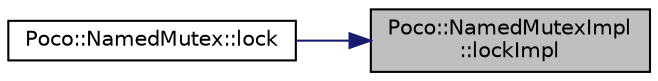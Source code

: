 digraph "Poco::NamedMutexImpl::lockImpl"
{
 // LATEX_PDF_SIZE
  edge [fontname="Helvetica",fontsize="10",labelfontname="Helvetica",labelfontsize="10"];
  node [fontname="Helvetica",fontsize="10",shape=record];
  rankdir="RL";
  Node1 [label="Poco::NamedMutexImpl\l::lockImpl",height=0.2,width=0.4,color="black", fillcolor="grey75", style="filled", fontcolor="black",tooltip=" "];
  Node1 -> Node2 [dir="back",color="midnightblue",fontsize="10",style="solid",fontname="Helvetica"];
  Node2 [label="Poco::NamedMutex::lock",height=0.2,width=0.4,color="black", fillcolor="white", style="filled",URL="$classPoco_1_1NamedMutex.html#a860f735565597fbb9dfe3147e46d97af",tooltip="destroys the Mutex."];
}
